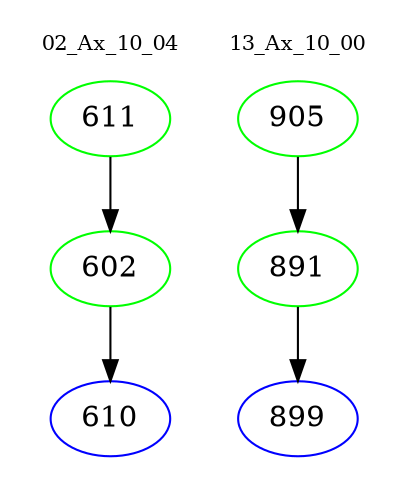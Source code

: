 digraph{
subgraph cluster_0 {
color = white
label = "02_Ax_10_04";
fontsize=10;
T0_611 [label="611", color="green"]
T0_611 -> T0_602 [color="black"]
T0_602 [label="602", color="green"]
T0_602 -> T0_610 [color="black"]
T0_610 [label="610", color="blue"]
}
subgraph cluster_1 {
color = white
label = "13_Ax_10_00";
fontsize=10;
T1_905 [label="905", color="green"]
T1_905 -> T1_891 [color="black"]
T1_891 [label="891", color="green"]
T1_891 -> T1_899 [color="black"]
T1_899 [label="899", color="blue"]
}
}
